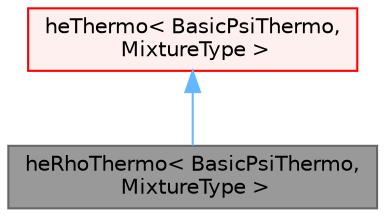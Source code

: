 digraph "heRhoThermo&lt; BasicPsiThermo, MixtureType &gt;"
{
 // LATEX_PDF_SIZE
  bgcolor="transparent";
  edge [fontname=Helvetica,fontsize=10,labelfontname=Helvetica,labelfontsize=10];
  node [fontname=Helvetica,fontsize=10,shape=box,height=0.2,width=0.4];
  Node1 [id="Node000001",label="heRhoThermo\< BasicPsiThermo,\l MixtureType \>",height=0.2,width=0.4,color="gray40", fillcolor="grey60", style="filled", fontcolor="black",tooltip="Energy for a mixture based on density."];
  Node2 -> Node1 [id="edge1_Node000001_Node000002",dir="back",color="steelblue1",style="solid",tooltip=" "];
  Node2 [id="Node000002",label="heThermo\< BasicPsiThermo,\l MixtureType \>",height=0.2,width=0.4,color="red", fillcolor="#FFF0F0", style="filled",URL="$classFoam_1_1heThermo.html",tooltip=" "];
}
